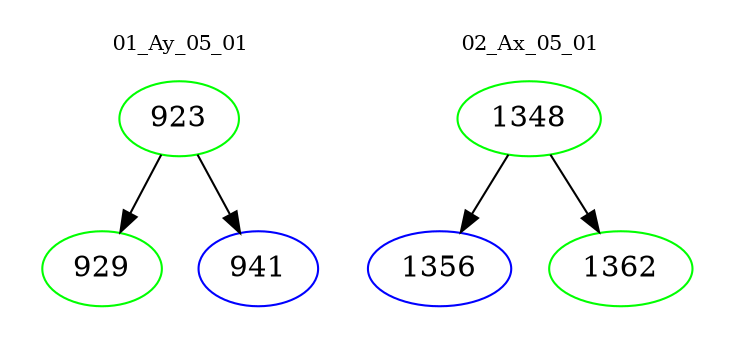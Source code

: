 digraph{
subgraph cluster_0 {
color = white
label = "01_Ay_05_01";
fontsize=10;
T0_923 [label="923", color="green"]
T0_923 -> T0_929 [color="black"]
T0_929 [label="929", color="green"]
T0_923 -> T0_941 [color="black"]
T0_941 [label="941", color="blue"]
}
subgraph cluster_1 {
color = white
label = "02_Ax_05_01";
fontsize=10;
T1_1348 [label="1348", color="green"]
T1_1348 -> T1_1356 [color="black"]
T1_1356 [label="1356", color="blue"]
T1_1348 -> T1_1362 [color="black"]
T1_1362 [label="1362", color="green"]
}
}
